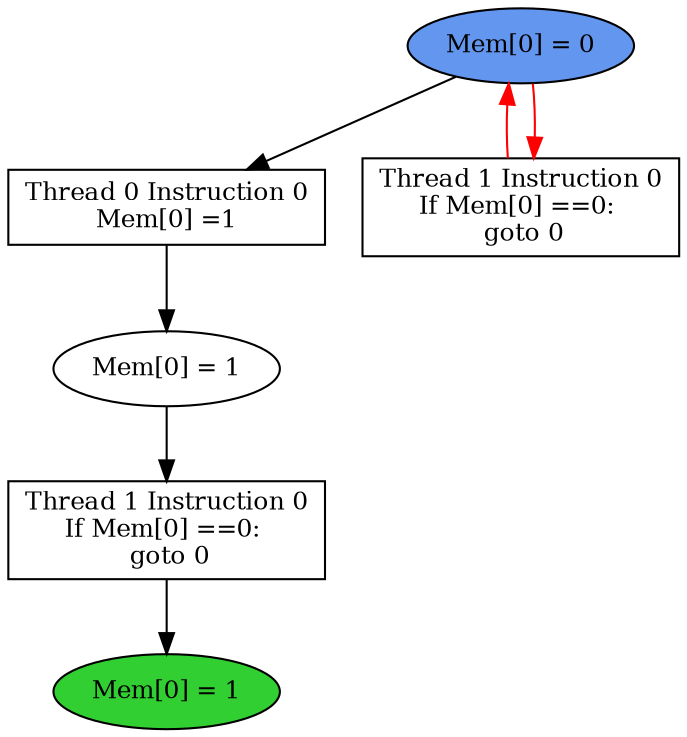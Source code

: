 digraph "graph" {
graph [fontsize=12]
node [fontsize=12]
edge [fontsize=12]
rankdir=TB;
"N11" -> "N10" [uuid = "<A0, S$0>", color = "#000000", fontcolor = "#ffffff", style = "solid", label = "", dir = "forward", weight = "1"]
"N9" -> "N8" [uuid = "<A1, END$0>", color = "#000000", fontcolor = "#ffffff", style = "solid", label = "", dir = "forward", weight = "1"]
"N14" -> "N13" [uuid = "<A2, START$0>", color = "#ff0000", fontcolor = "#ffffff", style = "solid", label = "", dir = "back", weight = "1"]
"N14" -> "N11" [uuid = "<A0, START$0>", color = "#000000", fontcolor = "#ffffff", style = "solid", label = "", dir = "forward", weight = "1"]
"N10" -> "N9" [uuid = "<A1, S$0>", color = "#000000", fontcolor = "#ffffff", style = "solid", label = "", dir = "forward", weight = "1"]
"N14" -> "N13" [uuid = "<A2, START$0>", color = "#ff0000", fontcolor = "#ffffff", style = "solid", label = "", dir = "forward", weight = "1"]
"N8" [uuid="END$0", label="Mem[0] = 1", fillcolor = "#31cf31", fontcolor = "#000000", shape = "ellipse", style = "filled, solid"]
"N9" [uuid="A1", label="Thread 1 Instruction 0
If Mem[0] ==0: 
 goto 0", fillcolor = "#ffffff", fontcolor = "#000000", shape = "box", style = "filled, solid"]
"N10" [uuid="S$0", label="Mem[0] = 1", fillcolor = "#ffffff", fontcolor = "#000000", shape = "ellipse", style = "filled, solid"]
"N11" [uuid="A0", label="Thread 0 Instruction 0
Mem[0] =1", fillcolor = "#ffffff", fontcolor = "#000000", shape = "box", style = "filled, solid"]
"N13" [uuid="A2", label="Thread 1 Instruction 0
If Mem[0] ==0: 
 goto 0", fillcolor = "#ffffff", fontcolor = "#000000", shape = "box", style = "filled, solid"]
"N14" [uuid="START$0", label="Mem[0] = 0", fillcolor = "#6396ef", fontcolor = "#000000", shape = "ellipse", style = "filled, solid"]
}